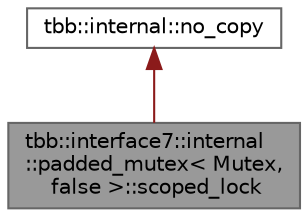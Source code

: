 digraph "tbb::interface7::internal::padded_mutex&lt; Mutex, false &gt;::scoped_lock"
{
 // LATEX_PDF_SIZE
  bgcolor="transparent";
  edge [fontname=Helvetica,fontsize=10,labelfontname=Helvetica,labelfontsize=10];
  node [fontname=Helvetica,fontsize=10,shape=box,height=0.2,width=0.4];
  Node1 [id="Node000001",label="tbb::interface7::internal\l::padded_mutex\< Mutex,\l false \>::scoped_lock",height=0.2,width=0.4,color="gray40", fillcolor="grey60", style="filled", fontcolor="black",tooltip="Represents acquisition of a mutex."];
  Node2 -> Node1 [id="edge2_Node000001_Node000002",dir="back",color="firebrick4",style="solid",tooltip=" "];
  Node2 [id="Node000002",label="tbb::internal::no_copy",height=0.2,width=0.4,color="gray40", fillcolor="white", style="filled",tooltip=" "];
}
